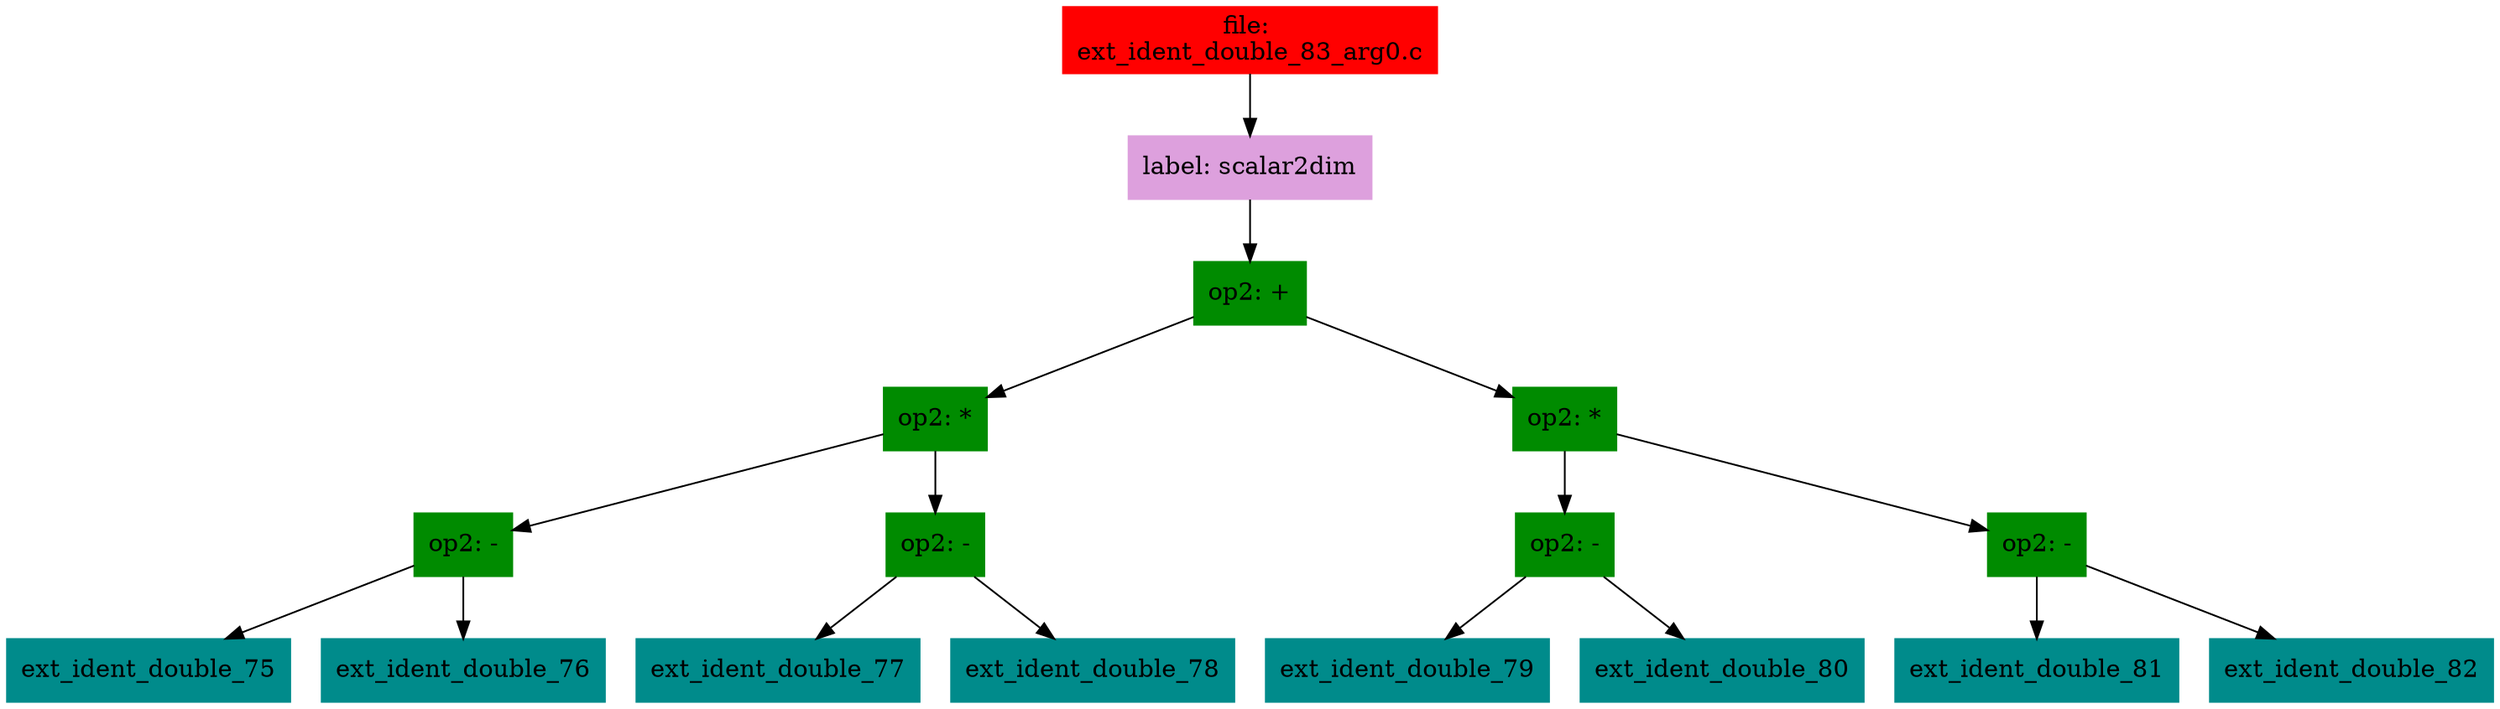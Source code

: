 digraph G {
node [shape=box]

0 [label="file: 
ext_ident_double_83_arg0.c",color=red, style=filled]
1 [label="label: scalar2dim",color=plum, style=filled]
0 -> 1
2 [label="op2: +",color=green4, style=filled]
1 -> 2
3 [label="op2: *",color=green4, style=filled]
2 -> 3
4 [label="op2: -",color=green4, style=filled]
3 -> 4
5 [label="ext_ident_double_75",color=cyan4, style=filled]
4 -> 5
10 [label="ext_ident_double_76",color=cyan4, style=filled]
4 -> 10
15 [label="op2: -",color=green4, style=filled]
3 -> 15
16 [label="ext_ident_double_77",color=cyan4, style=filled]
15 -> 16
23 [label="ext_ident_double_78",color=cyan4, style=filled]
15 -> 23
30 [label="op2: *",color=green4, style=filled]
2 -> 30
31 [label="op2: -",color=green4, style=filled]
30 -> 31
32 [label="ext_ident_double_79",color=cyan4, style=filled]
31 -> 32
37 [label="ext_ident_double_80",color=cyan4, style=filled]
31 -> 37
42 [label="op2: -",color=green4, style=filled]
30 -> 42
43 [label="ext_ident_double_81",color=cyan4, style=filled]
42 -> 43
50 [label="ext_ident_double_82",color=cyan4, style=filled]
42 -> 50


}

